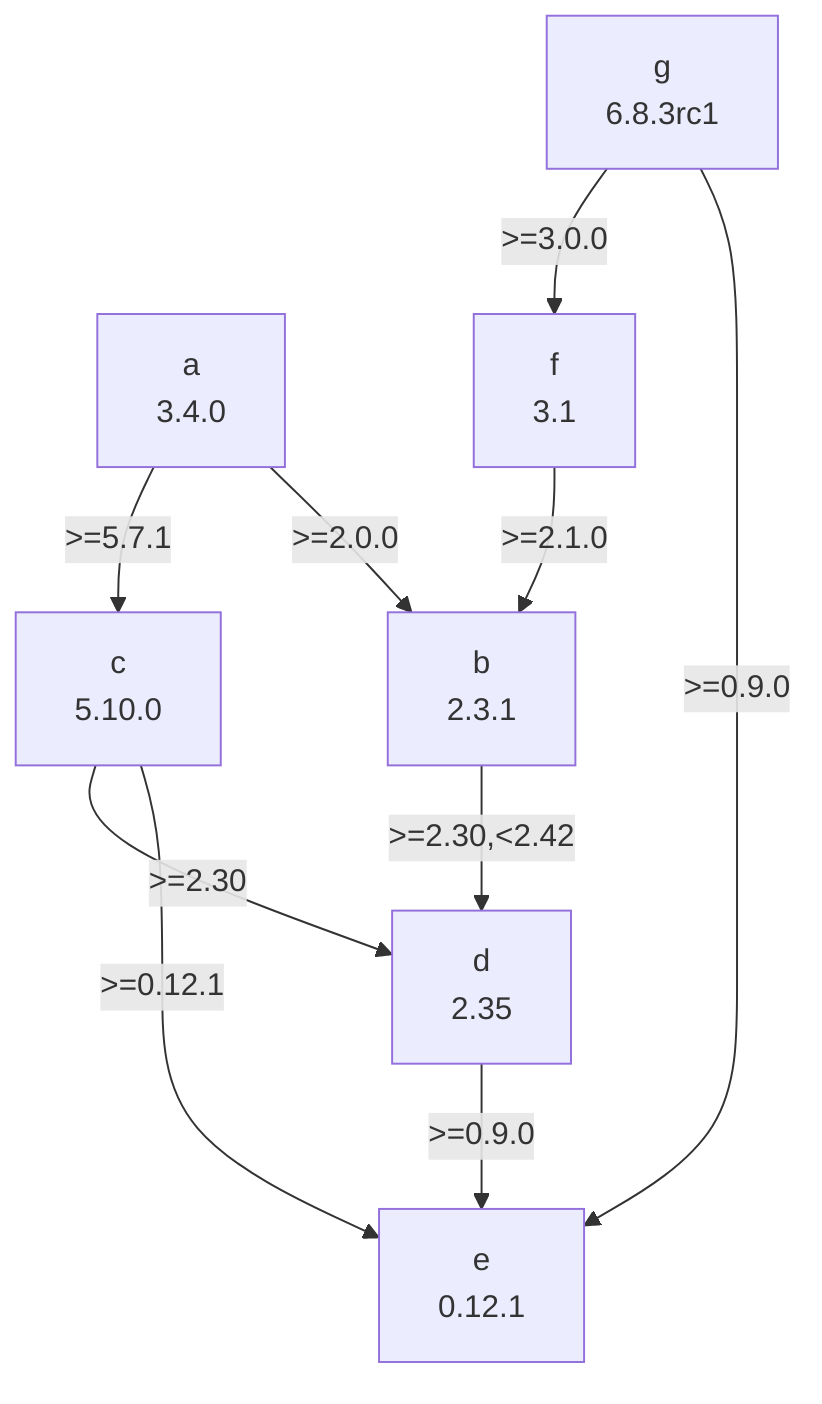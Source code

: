 flowchart TD
    classDef missing stroke-dasharray: 5
    a[a\n3.4.0]
    b[b\n2.3.1]
    c[c\n5.10.0]
    d[d\n2.35]
    e[e\n0.12.1]
    f[f\n3.1]
    g[g\n6.8.3rc1]
    a -- >=2.0.0 --> b
    a -- >=5.7.1 --> c
    b -- >=2.30,<2.42 --> d
    c -- >=0.12.1 --> e
    c -- >=2.30 --> d
    d -- >=0.9.0 --> e
    f -- >=2.1.0 --> b
    g -- >=0.9.0 --> e
    g -- >=3.0.0 --> f
